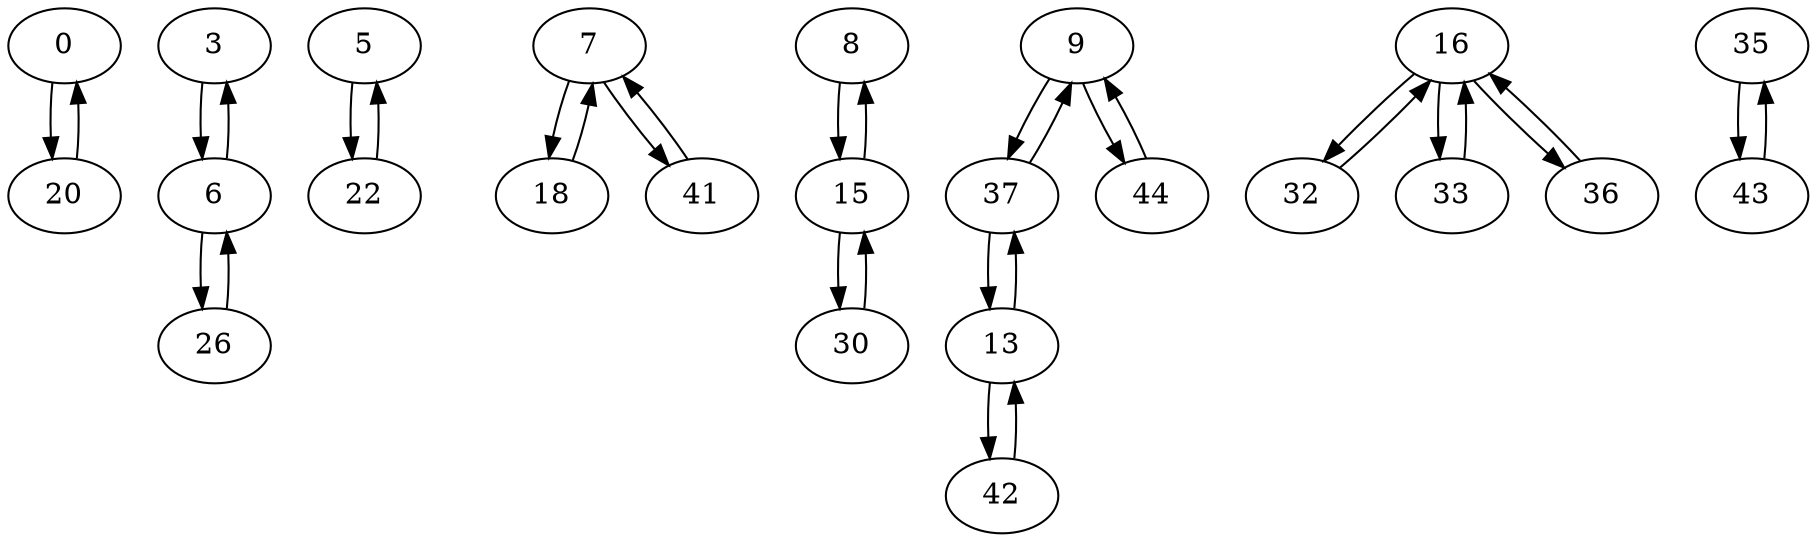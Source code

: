 digraph G {
  0 -> 20;
  3 -> 6;
  5 -> 22;
  6 -> 3;
  6 -> 26;
  7 -> 18;
  7 -> 41;
  8 -> 15;
  9 -> 37;
  9 -> 44;
  13 -> 37;
  13 -> 42;
  15 -> 8;
  15 -> 30;
  16 -> 32;
  16 -> 33;
  16 -> 36;
  18 -> 7;
  20 -> 0;
  22 -> 5;
  26 -> 6;
  30 -> 15;
  32 -> 16;
  33 -> 16;
  35 -> 43;
  36 -> 16;
  37 -> 9;
  37 -> 13;
  41 -> 7;
  42 -> 13;
  43 -> 35;
  44 -> 9;
}